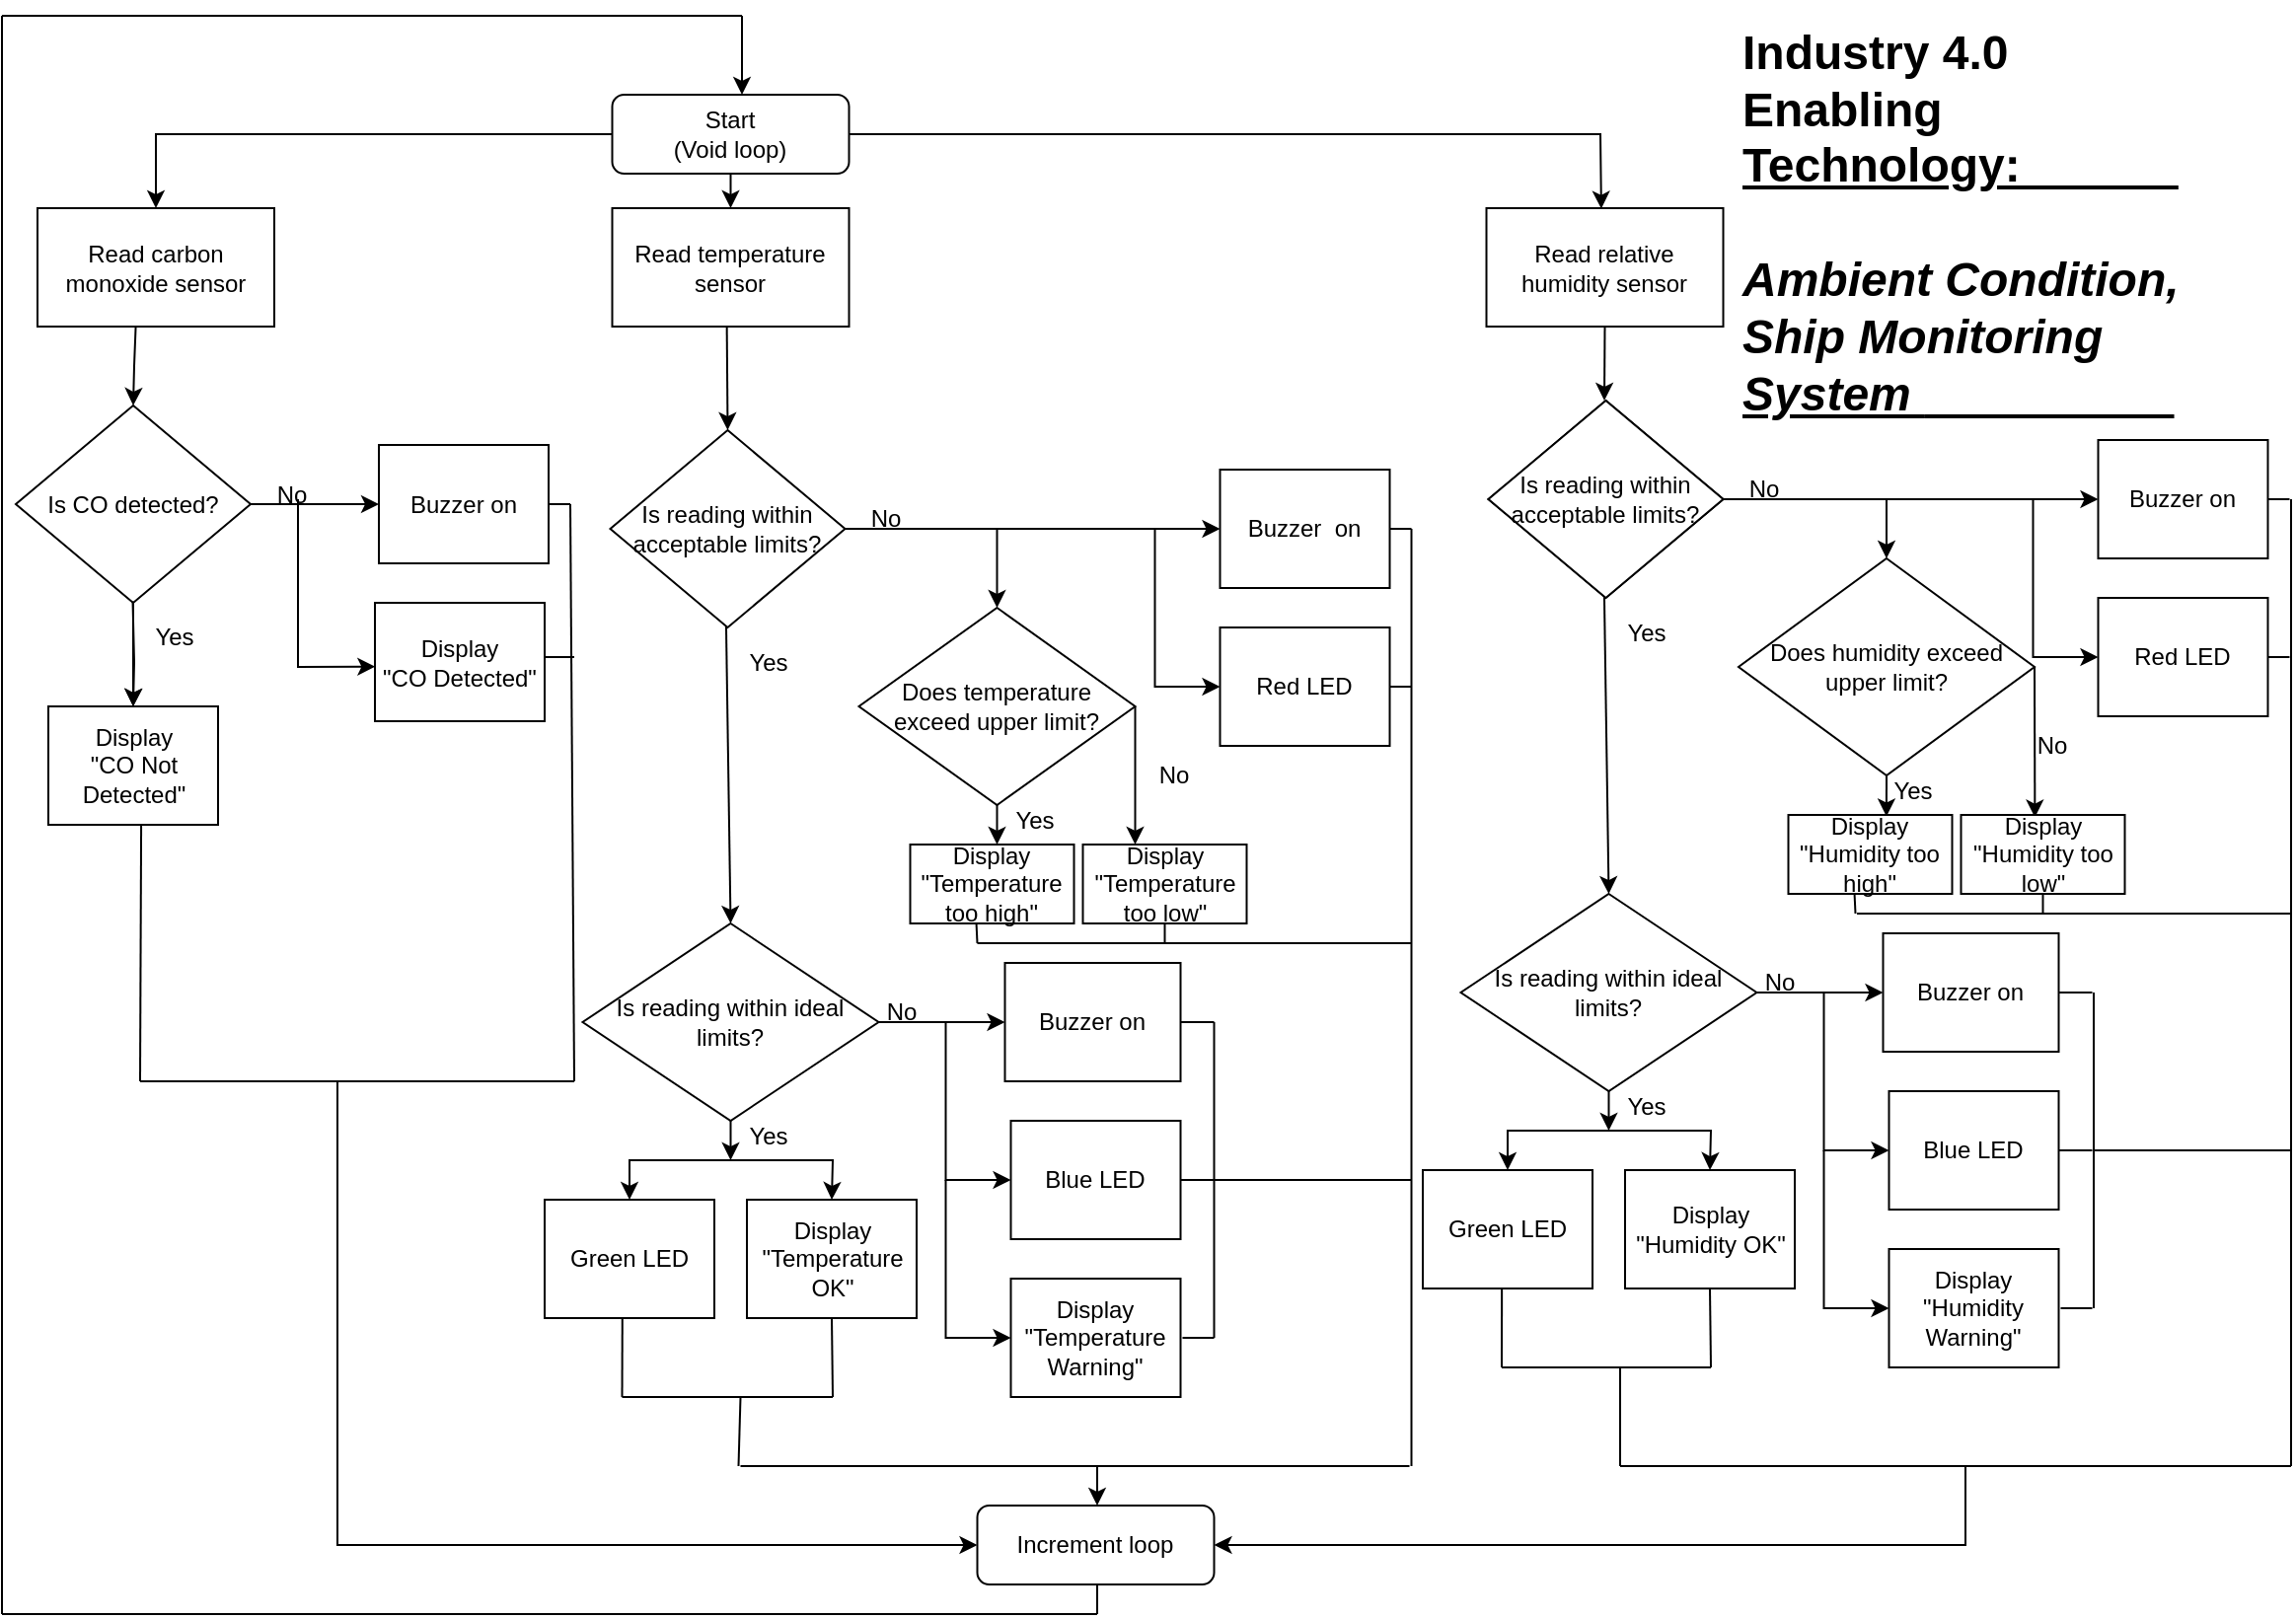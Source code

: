 <mxfile version="16.6.4" type="device"><diagram id="C5RBs43oDa-KdzZeNtuy" name="Page-1"><mxGraphModel dx="1482" dy="653" grid="1" gridSize="5" guides="1" tooltips="1" connect="1" arrows="1" fold="1" page="1" pageScale="1" pageWidth="1169" pageHeight="827" math="0" shadow="0"><root><mxCell id="WIyWlLk6GJQsqaUBKTNV-0"/><mxCell id="WIyWlLk6GJQsqaUBKTNV-1" parent="WIyWlLk6GJQsqaUBKTNV-0"/><mxCell id="GfaPTDJU2sOz28LdX0p0-199" value="Yes" style="text;html=1;strokeColor=none;fillColor=none;align=center;verticalAlign=middle;whiteSpace=wrap;rounded=0;" parent="WIyWlLk6GJQsqaUBKTNV-1" vertex="1"><mxGeometry x="944.25" y="385" width="59" height="35" as="geometry"/></mxCell><mxCell id="GfaPTDJU2sOz28LdX0p0-24" value="Yes" style="text;html=1;strokeColor=none;fillColor=none;align=center;verticalAlign=middle;whiteSpace=wrap;rounded=0;" parent="WIyWlLk6GJQsqaUBKTNV-1" vertex="1"><mxGeometry x="63" y="307.5" width="59" height="35" as="geometry"/></mxCell><mxCell id="5Ac4hgmPsLU02NZFDlBJ-0" value="" style="edgeStyle=orthogonalEdgeStyle;rounded=0;orthogonalLoop=1;jettySize=auto;html=1;" edge="1" parent="WIyWlLk6GJQsqaUBKTNV-1" source="GfaPTDJU2sOz28LdX0p0-19" target="GfaPTDJU2sOz28LdX0p0-33"><mxGeometry relative="1" as="geometry"/></mxCell><mxCell id="GfaPTDJU2sOz28LdX0p0-19" value="No" style="text;html=1;strokeColor=none;fillColor=none;align=center;verticalAlign=middle;whiteSpace=wrap;rounded=0;" parent="WIyWlLk6GJQsqaUBKTNV-1" vertex="1"><mxGeometry x="122" y="237.5" width="60" height="30" as="geometry"/></mxCell><mxCell id="WIyWlLk6GJQsqaUBKTNV-3" value="Start&lt;br&gt;(Void loop)" style="rounded=1;whiteSpace=wrap;html=1;fontSize=12;glass=0;strokeWidth=1;shadow=0;" parent="WIyWlLk6GJQsqaUBKTNV-1" vertex="1"><mxGeometry x="314.25" y="50" width="120" height="40" as="geometry"/></mxCell><mxCell id="GfaPTDJU2sOz28LdX0p0-1" value="Read temperature sensor" style="rounded=0;whiteSpace=wrap;html=1;" parent="WIyWlLk6GJQsqaUBKTNV-1" vertex="1"><mxGeometry x="314.25" y="107.5" width="120" height="60" as="geometry"/></mxCell><mxCell id="GfaPTDJU2sOz28LdX0p0-2" value="Read relative humidity sensor" style="rounded=0;whiteSpace=wrap;html=1;" parent="WIyWlLk6GJQsqaUBKTNV-1" vertex="1"><mxGeometry x="757.25" y="107.5" width="120" height="60" as="geometry"/></mxCell><mxCell id="GfaPTDJU2sOz28LdX0p0-3" value="Read carbon monoxide sensor" style="rounded=0;whiteSpace=wrap;html=1;" parent="WIyWlLk6GJQsqaUBKTNV-1" vertex="1"><mxGeometry x="23" y="107.5" width="120" height="60" as="geometry"/></mxCell><mxCell id="GfaPTDJU2sOz28LdX0p0-10" value="" style="endArrow=classic;html=1;rounded=0;exitX=0.5;exitY=1;exitDx=0;exitDy=0;entryX=0.5;entryY=0;entryDx=0;entryDy=0;" parent="WIyWlLk6GJQsqaUBKTNV-1" source="WIyWlLk6GJQsqaUBKTNV-3" target="GfaPTDJU2sOz28LdX0p0-1" edge="1"><mxGeometry width="50" height="50" relative="1" as="geometry"><mxPoint x="462.75" y="255" as="sourcePoint"/><mxPoint x="512.75" y="205" as="targetPoint"/></mxGeometry></mxCell><mxCell id="GfaPTDJU2sOz28LdX0p0-12" value="" style="endArrow=classic;html=1;rounded=0;exitX=1;exitY=0.5;exitDx=0;exitDy=0;entryX=0.485;entryY=0.005;entryDx=0;entryDy=0;entryPerimeter=0;" parent="WIyWlLk6GJQsqaUBKTNV-1" source="WIyWlLk6GJQsqaUBKTNV-3" target="GfaPTDJU2sOz28LdX0p0-2" edge="1"><mxGeometry width="50" height="50" relative="1" as="geometry"><mxPoint x="435" y="65" as="sourcePoint"/><mxPoint x="815" y="105" as="targetPoint"/><Array as="points"><mxPoint x="815" y="70"/></Array></mxGeometry></mxCell><mxCell id="GfaPTDJU2sOz28LdX0p0-13" value="" style="endArrow=classic;html=1;rounded=0;exitX=0;exitY=0.5;exitDx=0;exitDy=0;entryX=0.5;entryY=0;entryDx=0;entryDy=0;" parent="WIyWlLk6GJQsqaUBKTNV-1" source="WIyWlLk6GJQsqaUBKTNV-3" target="GfaPTDJU2sOz28LdX0p0-3" edge="1"><mxGeometry width="50" height="50" relative="1" as="geometry"><mxPoint x="527.75" y="280" as="sourcePoint"/><mxPoint x="577.75" y="230" as="targetPoint"/><Array as="points"><mxPoint x="83" y="70"/></Array></mxGeometry></mxCell><mxCell id="GfaPTDJU2sOz28LdX0p0-14" value="Is CO detected?" style="rhombus;whiteSpace=wrap;html=1;" parent="WIyWlLk6GJQsqaUBKTNV-1" vertex="1"><mxGeometry x="12" y="207.5" width="119" height="100" as="geometry"/></mxCell><mxCell id="GfaPTDJU2sOz28LdX0p0-15" value="" style="endArrow=classic;html=1;rounded=0;entryX=0.5;entryY=0;entryDx=0;entryDy=0;exitX=0.415;exitY=0.993;exitDx=0;exitDy=0;exitPerimeter=0;" parent="WIyWlLk6GJQsqaUBKTNV-1" source="GfaPTDJU2sOz28LdX0p0-3" target="GfaPTDJU2sOz28LdX0p0-14" edge="1"><mxGeometry width="50" height="50" relative="1" as="geometry"><mxPoint x="249" y="187.5" as="sourcePoint"/><mxPoint x="303" y="237.5" as="targetPoint"/><Array as="points"><mxPoint x="72" y="187.5"/></Array></mxGeometry></mxCell><mxCell id="GfaPTDJU2sOz28LdX0p0-17" value="" style="endArrow=classic;html=1;rounded=0;exitX=1;exitY=0.5;exitDx=0;exitDy=0;entryX=0;entryY=0.5;entryDx=0;entryDy=0;" parent="WIyWlLk6GJQsqaUBKTNV-1" source="GfaPTDJU2sOz28LdX0p0-14" target="GfaPTDJU2sOz28LdX0p0-25" edge="1"><mxGeometry width="50" height="50" relative="1" as="geometry"><mxPoint x="242" y="347.5" as="sourcePoint"/><mxPoint x="172" y="257.5" as="targetPoint"/></mxGeometry></mxCell><mxCell id="GfaPTDJU2sOz28LdX0p0-25" value="Buzzer on" style="rounded=0;whiteSpace=wrap;html=1;" parent="WIyWlLk6GJQsqaUBKTNV-1" vertex="1"><mxGeometry x="196" y="227.5" width="86" height="60" as="geometry"/></mxCell><mxCell id="GfaPTDJU2sOz28LdX0p0-28" value="Display&lt;br&gt;&quot;CO Detected&quot;" style="rounded=0;whiteSpace=wrap;html=1;" parent="WIyWlLk6GJQsqaUBKTNV-1" vertex="1"><mxGeometry x="194" y="307.5" width="86" height="60" as="geometry"/></mxCell><mxCell id="GfaPTDJU2sOz28LdX0p0-29" value="" style="endArrow=classic;html=1;rounded=0;entryX=0.002;entryY=0.539;entryDx=0;entryDy=0;entryPerimeter=0;" parent="WIyWlLk6GJQsqaUBKTNV-1" target="GfaPTDJU2sOz28LdX0p0-28" edge="1"><mxGeometry width="50" height="50" relative="1" as="geometry"><mxPoint x="155" y="255" as="sourcePoint"/><mxPoint x="381" y="157.5" as="targetPoint"/><Array as="points"><mxPoint x="155" y="340"/></Array></mxGeometry></mxCell><mxCell id="GfaPTDJU2sOz28LdX0p0-33" value="Display&lt;br&gt;&quot;CO Not Detected&quot;" style="rounded=0;whiteSpace=wrap;html=1;" parent="WIyWlLk6GJQsqaUBKTNV-1" vertex="1"><mxGeometry x="28.5" y="360" width="86" height="60" as="geometry"/></mxCell><mxCell id="GfaPTDJU2sOz28LdX0p0-38" value="" style="endArrow=classic;html=1;rounded=0;entryX=0.5;entryY=0;entryDx=0;entryDy=0;exitX=0.14;exitY=-0.022;exitDx=0;exitDy=0;exitPerimeter=0;" parent="WIyWlLk6GJQsqaUBKTNV-1" target="GfaPTDJU2sOz28LdX0p0-33" edge="1" source="GfaPTDJU2sOz28LdX0p0-24"><mxGeometry width="50" height="50" relative="1" as="geometry"><mxPoint x="32" y="337.5" as="sourcePoint"/><mxPoint x="322" y="247.5" as="targetPoint"/><Array as="points"><mxPoint x="72" y="337.5"/></Array></mxGeometry></mxCell><mxCell id="GfaPTDJU2sOz28LdX0p0-40" value="" style="endArrow=none;html=1;rounded=0;exitX=1;exitY=0.5;exitDx=0;exitDy=0;" parent="WIyWlLk6GJQsqaUBKTNV-1" source="GfaPTDJU2sOz28LdX0p0-25" edge="1"><mxGeometry width="50" height="50" relative="1" as="geometry"><mxPoint x="313" y="367.5" as="sourcePoint"/><mxPoint x="293" y="257.5" as="targetPoint"/></mxGeometry></mxCell><mxCell id="GfaPTDJU2sOz28LdX0p0-42" value="" style="endArrow=none;html=1;rounded=0;" parent="WIyWlLk6GJQsqaUBKTNV-1" edge="1"><mxGeometry width="50" height="50" relative="1" as="geometry"><mxPoint x="280" y="335" as="sourcePoint"/><mxPoint x="295" y="335" as="targetPoint"/></mxGeometry></mxCell><mxCell id="GfaPTDJU2sOz28LdX0p0-52" value="Yes" style="text;html=1;strokeColor=none;fillColor=none;align=center;verticalAlign=middle;whiteSpace=wrap;rounded=0;" parent="WIyWlLk6GJQsqaUBKTNV-1" vertex="1"><mxGeometry x="364.25" y="320" width="59" height="35" as="geometry"/></mxCell><mxCell id="GfaPTDJU2sOz28LdX0p0-53" value="No" style="text;html=1;strokeColor=none;fillColor=none;align=center;verticalAlign=middle;whiteSpace=wrap;rounded=0;" parent="WIyWlLk6GJQsqaUBKTNV-1" vertex="1"><mxGeometry x="423.25" y="250" width="60" height="30" as="geometry"/></mxCell><mxCell id="GfaPTDJU2sOz28LdX0p0-54" value="Is reading within acceptable limits?" style="rhombus;whiteSpace=wrap;html=1;" parent="WIyWlLk6GJQsqaUBKTNV-1" vertex="1"><mxGeometry x="313.25" y="220" width="119" height="100" as="geometry"/></mxCell><mxCell id="GfaPTDJU2sOz28LdX0p0-55" value="" style="endArrow=classic;html=1;rounded=0;entryX=0.5;entryY=0;entryDx=0;entryDy=0;" parent="WIyWlLk6GJQsqaUBKTNV-1" target="GfaPTDJU2sOz28LdX0p0-62" edge="1"><mxGeometry width="50" height="50" relative="1" as="geometry"><mxPoint x="386" y="590.0" as="sourcePoint"/><mxPoint x="385" y="610" as="targetPoint"/><Array as="points"><mxPoint x="361" y="590"/><mxPoint x="323" y="590"/></Array></mxGeometry></mxCell><mxCell id="GfaPTDJU2sOz28LdX0p0-56" value="" style="endArrow=classic;html=1;rounded=0;exitX=1;exitY=0.5;exitDx=0;exitDy=0;entryX=0;entryY=0.5;entryDx=0;entryDy=0;" parent="WIyWlLk6GJQsqaUBKTNV-1" source="GfaPTDJU2sOz28LdX0p0-54" target="GfaPTDJU2sOz28LdX0p0-57" edge="1"><mxGeometry width="50" height="50" relative="1" as="geometry"><mxPoint x="543.25" y="360" as="sourcePoint"/><mxPoint x="473.25" y="270" as="targetPoint"/></mxGeometry></mxCell><mxCell id="GfaPTDJU2sOz28LdX0p0-57" value="Buzzer&amp;nbsp; on" style="rounded=0;whiteSpace=wrap;html=1;" parent="WIyWlLk6GJQsqaUBKTNV-1" vertex="1"><mxGeometry x="622.25" y="240" width="86" height="60" as="geometry"/></mxCell><mxCell id="GfaPTDJU2sOz28LdX0p0-58" value="Red LED" style="rounded=0;whiteSpace=wrap;html=1;" parent="WIyWlLk6GJQsqaUBKTNV-1" vertex="1"><mxGeometry x="622.25" y="320" width="86" height="60" as="geometry"/></mxCell><mxCell id="GfaPTDJU2sOz28LdX0p0-59" value="" style="endArrow=classic;html=1;rounded=0;entryX=0;entryY=0.5;entryDx=0;entryDy=0;" parent="WIyWlLk6GJQsqaUBKTNV-1" target="GfaPTDJU2sOz28LdX0p0-58" edge="1"><mxGeometry width="50" height="50" relative="1" as="geometry"><mxPoint x="589.25" y="270" as="sourcePoint"/><mxPoint x="809.25" y="250" as="targetPoint"/><Array as="points"><mxPoint x="589.25" y="290"/><mxPoint x="589.25" y="300"/><mxPoint x="589.25" y="350"/></Array></mxGeometry></mxCell><mxCell id="GfaPTDJU2sOz28LdX0p0-62" value="Green LED" style="rounded=0;whiteSpace=wrap;html=1;" parent="WIyWlLk6GJQsqaUBKTNV-1" vertex="1"><mxGeometry x="280" y="610" width="86" height="60" as="geometry"/></mxCell><mxCell id="GfaPTDJU2sOz28LdX0p0-64" value="Display&lt;br&gt;&quot;Temperature OK&quot;" style="rounded=0;whiteSpace=wrap;html=1;" parent="WIyWlLk6GJQsqaUBKTNV-1" vertex="1"><mxGeometry x="382.5" y="610" width="86" height="60" as="geometry"/></mxCell><mxCell id="GfaPTDJU2sOz28LdX0p0-65" value="" style="endArrow=classic;html=1;rounded=0;entryX=0.5;entryY=0;entryDx=0;entryDy=0;" parent="WIyWlLk6GJQsqaUBKTNV-1" target="GfaPTDJU2sOz28LdX0p0-64" edge="1"><mxGeometry width="50" height="50" relative="1" as="geometry"><mxPoint x="386" y="590.0" as="sourcePoint"/><mxPoint x="676" y="500" as="targetPoint"/><Array as="points"><mxPoint x="401" y="590"/><mxPoint x="426" y="590"/></Array></mxGeometry></mxCell><mxCell id="GfaPTDJU2sOz28LdX0p0-66" value="" style="endArrow=none;html=1;rounded=0;exitX=1;exitY=0.5;exitDx=0;exitDy=0;" parent="WIyWlLk6GJQsqaUBKTNV-1" source="GfaPTDJU2sOz28LdX0p0-57" edge="1"><mxGeometry width="50" height="50" relative="1" as="geometry"><mxPoint x="739.25" y="380" as="sourcePoint"/><mxPoint x="719.25" y="270" as="targetPoint"/></mxGeometry></mxCell><mxCell id="GfaPTDJU2sOz28LdX0p0-67" value="" style="endArrow=none;html=1;rounded=0;exitX=1;exitY=0.5;exitDx=0;exitDy=0;" parent="WIyWlLk6GJQsqaUBKTNV-1" source="GfaPTDJU2sOz28LdX0p0-58" edge="1"><mxGeometry width="50" height="50" relative="1" as="geometry"><mxPoint x="739.25" y="380" as="sourcePoint"/><mxPoint x="719.25" y="350.0" as="targetPoint"/></mxGeometry></mxCell><mxCell id="GfaPTDJU2sOz28LdX0p0-69" value="" style="endArrow=none;html=1;rounded=0;exitX=0.5;exitY=1;exitDx=0;exitDy=0;" parent="WIyWlLk6GJQsqaUBKTNV-1" source="GfaPTDJU2sOz28LdX0p0-64" edge="1"><mxGeometry width="50" height="50" relative="1" as="geometry"><mxPoint x="626" y="620" as="sourcePoint"/><mxPoint x="426" y="710.0" as="targetPoint"/></mxGeometry></mxCell><mxCell id="GfaPTDJU2sOz28LdX0p0-70" value="" style="endArrow=none;html=1;rounded=0;exitX=0.458;exitY=1.002;exitDx=0;exitDy=0;exitPerimeter=0;" parent="WIyWlLk6GJQsqaUBKTNV-1" source="GfaPTDJU2sOz28LdX0p0-62" edge="1"><mxGeometry width="50" height="50" relative="1" as="geometry"><mxPoint x="626" y="620" as="sourcePoint"/><mxPoint x="319.25" y="710" as="targetPoint"/></mxGeometry></mxCell><mxCell id="GfaPTDJU2sOz28LdX0p0-72" value="" style="endArrow=none;html=1;rounded=0;" parent="WIyWlLk6GJQsqaUBKTNV-1" edge="1"><mxGeometry width="50" height="50" relative="1" as="geometry"><mxPoint x="319.25" y="710" as="sourcePoint"/><mxPoint x="426" y="710.0" as="targetPoint"/></mxGeometry></mxCell><mxCell id="GfaPTDJU2sOz28LdX0p0-73" value="Increment loop" style="rounded=1;whiteSpace=wrap;html=1;fontSize=12;glass=0;strokeWidth=1;shadow=0;" parent="WIyWlLk6GJQsqaUBKTNV-1" vertex="1"><mxGeometry x="499.25" y="765" width="120" height="40" as="geometry"/></mxCell><mxCell id="GfaPTDJU2sOz28LdX0p0-75" value="" style="endArrow=classic;html=1;rounded=0;entryX=0.5;entryY=0;entryDx=0;entryDy=0;exitX=0.484;exitY=1.003;exitDx=0;exitDy=0;exitPerimeter=0;" parent="WIyWlLk6GJQsqaUBKTNV-1" source="GfaPTDJU2sOz28LdX0p0-1" target="GfaPTDJU2sOz28LdX0p0-54" edge="1"><mxGeometry width="50" height="50" relative="1" as="geometry"><mxPoint x="219.25" y="420" as="sourcePoint"/><mxPoint x="269.25" y="370" as="targetPoint"/><Array as="points"/></mxGeometry></mxCell><mxCell id="GfaPTDJU2sOz28LdX0p0-76" value="Is reading within ideal limits?" style="rhombus;whiteSpace=wrap;html=1;" parent="WIyWlLk6GJQsqaUBKTNV-1" vertex="1"><mxGeometry x="299.25" y="470" width="150" height="100" as="geometry"/></mxCell><mxCell id="GfaPTDJU2sOz28LdX0p0-77" value="" style="endArrow=classic;html=1;rounded=0;exitX=0.131;exitY=-0.019;exitDx=0;exitDy=0;exitPerimeter=0;entryX=0.5;entryY=0;entryDx=0;entryDy=0;" parent="WIyWlLk6GJQsqaUBKTNV-1" source="GfaPTDJU2sOz28LdX0p0-52" target="GfaPTDJU2sOz28LdX0p0-76" edge="1"><mxGeometry width="50" height="50" relative="1" as="geometry"><mxPoint x="219.25" y="450" as="sourcePoint"/><mxPoint x="269.25" y="400" as="targetPoint"/></mxGeometry></mxCell><mxCell id="GfaPTDJU2sOz28LdX0p0-78" value="Buzzer on" style="rounded=0;whiteSpace=wrap;html=1;" parent="WIyWlLk6GJQsqaUBKTNV-1" vertex="1"><mxGeometry x="513.25" y="490" width="89" height="60" as="geometry"/></mxCell><mxCell id="GfaPTDJU2sOz28LdX0p0-79" value="Blue LED" style="rounded=0;whiteSpace=wrap;html=1;" parent="WIyWlLk6GJQsqaUBKTNV-1" vertex="1"><mxGeometry x="516.25" y="570" width="86" height="60" as="geometry"/></mxCell><mxCell id="GfaPTDJU2sOz28LdX0p0-80" value="" style="endArrow=classic;html=1;rounded=0;entryX=0;entryY=0.5;entryDx=0;entryDy=0;" parent="WIyWlLk6GJQsqaUBKTNV-1" target="GfaPTDJU2sOz28LdX0p0-79" edge="1"><mxGeometry width="50" height="50" relative="1" as="geometry"><mxPoint x="483.25" y="520" as="sourcePoint"/><mxPoint x="703.25" y="500" as="targetPoint"/><Array as="points"><mxPoint x="483.25" y="540"/><mxPoint x="483.25" y="550"/><mxPoint x="483.25" y="600"/></Array></mxGeometry></mxCell><mxCell id="GfaPTDJU2sOz28LdX0p0-81" value="Display&lt;br&gt;&quot;Temperature Warning&quot;" style="rounded=0;whiteSpace=wrap;html=1;" parent="WIyWlLk6GJQsqaUBKTNV-1" vertex="1"><mxGeometry x="516.25" y="650" width="86" height="60" as="geometry"/></mxCell><mxCell id="GfaPTDJU2sOz28LdX0p0-82" value="" style="endArrow=classic;html=1;rounded=0;entryX=0;entryY=0.5;entryDx=0;entryDy=0;" parent="WIyWlLk6GJQsqaUBKTNV-1" target="GfaPTDJU2sOz28LdX0p0-81" edge="1"><mxGeometry width="50" height="50" relative="1" as="geometry"><mxPoint x="483.25" y="600.0" as="sourcePoint"/><mxPoint x="703.25" y="500" as="targetPoint"/><Array as="points"><mxPoint x="483.25" y="680"/></Array></mxGeometry></mxCell><mxCell id="GfaPTDJU2sOz28LdX0p0-83" value="" style="endArrow=none;html=1;rounded=0;exitX=1;exitY=0.5;exitDx=0;exitDy=0;" parent="WIyWlLk6GJQsqaUBKTNV-1" source="GfaPTDJU2sOz28LdX0p0-78" edge="1"><mxGeometry width="50" height="50" relative="1" as="geometry"><mxPoint x="633.25" y="630" as="sourcePoint"/><mxPoint x="619.25" y="520" as="targetPoint"/></mxGeometry></mxCell><mxCell id="GfaPTDJU2sOz28LdX0p0-84" value="" style="endArrow=none;html=1;rounded=0;exitX=1;exitY=0.5;exitDx=0;exitDy=0;" parent="WIyWlLk6GJQsqaUBKTNV-1" source="GfaPTDJU2sOz28LdX0p0-79" edge="1"><mxGeometry width="50" height="50" relative="1" as="geometry"><mxPoint x="633.25" y="630" as="sourcePoint"/><mxPoint x="619.25" y="600" as="targetPoint"/></mxGeometry></mxCell><mxCell id="GfaPTDJU2sOz28LdX0p0-85" value="" style="endArrow=none;html=1;rounded=0;" parent="WIyWlLk6GJQsqaUBKTNV-1" edge="1"><mxGeometry width="50" height="50" relative="1" as="geometry"><mxPoint x="603.25" y="680.0" as="sourcePoint"/><mxPoint x="619.25" y="680" as="targetPoint"/></mxGeometry></mxCell><mxCell id="GfaPTDJU2sOz28LdX0p0-92" value="No" style="text;html=1;strokeColor=none;fillColor=none;align=center;verticalAlign=middle;whiteSpace=wrap;rounded=0;" parent="WIyWlLk6GJQsqaUBKTNV-1" vertex="1"><mxGeometry x="433.25" y="500" width="56" height="30" as="geometry"/></mxCell><mxCell id="GfaPTDJU2sOz28LdX0p0-95" value="" style="endArrow=classic;html=1;rounded=0;entryX=0;entryY=0.5;entryDx=0;entryDy=0;exitX=1;exitY=0.5;exitDx=0;exitDy=0;" parent="WIyWlLk6GJQsqaUBKTNV-1" source="GfaPTDJU2sOz28LdX0p0-76" target="GfaPTDJU2sOz28LdX0p0-78" edge="1"><mxGeometry width="50" height="50" relative="1" as="geometry"><mxPoint x="219.25" y="500" as="sourcePoint"/><mxPoint x="269.25" y="450" as="targetPoint"/></mxGeometry></mxCell><mxCell id="GfaPTDJU2sOz28LdX0p0-97" value="" style="endArrow=classic;html=1;rounded=0;exitX=0.5;exitY=1;exitDx=0;exitDy=0;" parent="WIyWlLk6GJQsqaUBKTNV-1" source="GfaPTDJU2sOz28LdX0p0-76" edge="1"><mxGeometry width="50" height="50" relative="1" as="geometry"><mxPoint x="219.25" y="650" as="sourcePoint"/><mxPoint x="374.25" y="590" as="targetPoint"/></mxGeometry></mxCell><mxCell id="GfaPTDJU2sOz28LdX0p0-98" value="Yes" style="text;html=1;strokeColor=none;fillColor=none;align=center;verticalAlign=middle;whiteSpace=wrap;rounded=0;" parent="WIyWlLk6GJQsqaUBKTNV-1" vertex="1"><mxGeometry x="364.25" y="560" width="59" height="35" as="geometry"/></mxCell><mxCell id="GfaPTDJU2sOz28LdX0p0-100" value="" style="endArrow=classic;html=1;rounded=0;" parent="WIyWlLk6GJQsqaUBKTNV-1" edge="1"><mxGeometry width="50" height="50" relative="1" as="geometry"><mxPoint x="509.25" y="270" as="sourcePoint"/><mxPoint x="509.25" y="310" as="targetPoint"/></mxGeometry></mxCell><mxCell id="GfaPTDJU2sOz28LdX0p0-101" value="Does temperature exceed upper limit?" style="rhombus;whiteSpace=wrap;html=1;" parent="WIyWlLk6GJQsqaUBKTNV-1" vertex="1"><mxGeometry x="439.25" y="310" width="140" height="100" as="geometry"/></mxCell><mxCell id="GfaPTDJU2sOz28LdX0p0-102" value="" style="endArrow=classic;html=1;rounded=0;exitX=0.5;exitY=1;exitDx=0;exitDy=0;" parent="WIyWlLk6GJQsqaUBKTNV-1" source="GfaPTDJU2sOz28LdX0p0-101" edge="1"><mxGeometry width="50" height="50" relative="1" as="geometry"><mxPoint x="459.25" y="470" as="sourcePoint"/><mxPoint x="509.25" y="430" as="targetPoint"/></mxGeometry></mxCell><mxCell id="GfaPTDJU2sOz28LdX0p0-103" value="Display&lt;br&gt;&quot;Temperature too high&quot;" style="rounded=0;whiteSpace=wrap;html=1;" parent="WIyWlLk6GJQsqaUBKTNV-1" vertex="1"><mxGeometry x="465.25" y="430" width="83" height="40" as="geometry"/></mxCell><mxCell id="GfaPTDJU2sOz28LdX0p0-104" value="Yes" style="text;html=1;strokeColor=none;fillColor=none;align=center;verticalAlign=middle;whiteSpace=wrap;rounded=0;" parent="WIyWlLk6GJQsqaUBKTNV-1" vertex="1"><mxGeometry x="499.25" y="400" width="59" height="35" as="geometry"/></mxCell><mxCell id="GfaPTDJU2sOz28LdX0p0-107" value="" style="endArrow=classic;html=1;rounded=0;exitX=1;exitY=0.5;exitDx=0;exitDy=0;" parent="WIyWlLk6GJQsqaUBKTNV-1" source="GfaPTDJU2sOz28LdX0p0-101" edge="1"><mxGeometry width="50" height="50" relative="1" as="geometry"><mxPoint x="459.25" y="470" as="sourcePoint"/><mxPoint x="579.25" y="430" as="targetPoint"/></mxGeometry></mxCell><mxCell id="GfaPTDJU2sOz28LdX0p0-108" value="No" style="text;html=1;strokeColor=none;fillColor=none;align=center;verticalAlign=middle;whiteSpace=wrap;rounded=0;" parent="WIyWlLk6GJQsqaUBKTNV-1" vertex="1"><mxGeometry x="569.25" y="380" width="60" height="30" as="geometry"/></mxCell><mxCell id="GfaPTDJU2sOz28LdX0p0-110" value="Display&lt;br&gt;&quot;Temperature too low&quot;" style="rounded=0;whiteSpace=wrap;html=1;" parent="WIyWlLk6GJQsqaUBKTNV-1" vertex="1"><mxGeometry x="552.75" y="430" width="83" height="40" as="geometry"/></mxCell><mxCell id="GfaPTDJU2sOz28LdX0p0-112" value="" style="endArrow=none;html=1;rounded=0;entryX=0.404;entryY=1.001;entryDx=0;entryDy=0;entryPerimeter=0;" parent="WIyWlLk6GJQsqaUBKTNV-1" target="GfaPTDJU2sOz28LdX0p0-103" edge="1"><mxGeometry width="50" height="50" relative="1" as="geometry"><mxPoint x="499.25" y="480" as="sourcePoint"/><mxPoint x="509.25" y="490" as="targetPoint"/></mxGeometry></mxCell><mxCell id="GfaPTDJU2sOz28LdX0p0-113" value="" style="endArrow=none;html=1;rounded=0;entryX=0.5;entryY=1;entryDx=0;entryDy=0;" parent="WIyWlLk6GJQsqaUBKTNV-1" target="GfaPTDJU2sOz28LdX0p0-110" edge="1"><mxGeometry width="50" height="50" relative="1" as="geometry"><mxPoint x="594.25" y="480" as="sourcePoint"/><mxPoint x="509.25" y="490" as="targetPoint"/></mxGeometry></mxCell><mxCell id="GfaPTDJU2sOz28LdX0p0-161" value="Yes" style="text;html=1;strokeColor=none;fillColor=none;align=center;verticalAlign=middle;whiteSpace=wrap;rounded=0;" parent="WIyWlLk6GJQsqaUBKTNV-1" vertex="1"><mxGeometry x="809.25" y="305" width="59" height="35" as="geometry"/></mxCell><mxCell id="GfaPTDJU2sOz28LdX0p0-162" value="No" style="text;html=1;strokeColor=none;fillColor=none;align=center;verticalAlign=middle;whiteSpace=wrap;rounded=0;" parent="WIyWlLk6GJQsqaUBKTNV-1" vertex="1"><mxGeometry x="868.25" y="235" width="60" height="30" as="geometry"/></mxCell><mxCell id="GfaPTDJU2sOz28LdX0p0-163" value="Is reading within acceptable limits?" style="rhombus;whiteSpace=wrap;html=1;" parent="WIyWlLk6GJQsqaUBKTNV-1" vertex="1"><mxGeometry x="758.25" y="205" width="119" height="100" as="geometry"/></mxCell><mxCell id="GfaPTDJU2sOz28LdX0p0-164" value="" style="endArrow=classic;html=1;rounded=0;entryX=0.5;entryY=0;entryDx=0;entryDy=0;" parent="WIyWlLk6GJQsqaUBKTNV-1" target="GfaPTDJU2sOz28LdX0p0-169" edge="1"><mxGeometry width="50" height="50" relative="1" as="geometry"><mxPoint x="831" y="575" as="sourcePoint"/><mxPoint x="830" y="595" as="targetPoint"/><Array as="points"><mxPoint x="806" y="575"/><mxPoint x="768" y="575"/></Array></mxGeometry></mxCell><mxCell id="GfaPTDJU2sOz28LdX0p0-165" value="" style="endArrow=classic;html=1;rounded=0;exitX=1;exitY=0.5;exitDx=0;exitDy=0;entryX=0;entryY=0.5;entryDx=0;entryDy=0;" parent="WIyWlLk6GJQsqaUBKTNV-1" source="GfaPTDJU2sOz28LdX0p0-163" target="GfaPTDJU2sOz28LdX0p0-166" edge="1"><mxGeometry width="50" height="50" relative="1" as="geometry"><mxPoint x="988.25" y="345" as="sourcePoint"/><mxPoint x="918.25" y="255" as="targetPoint"/></mxGeometry></mxCell><mxCell id="GfaPTDJU2sOz28LdX0p0-166" value="Buzzer on" style="rounded=0;whiteSpace=wrap;html=1;" parent="WIyWlLk6GJQsqaUBKTNV-1" vertex="1"><mxGeometry x="1067.25" y="225" width="86" height="60" as="geometry"/></mxCell><mxCell id="GfaPTDJU2sOz28LdX0p0-167" value="Red LED" style="rounded=0;whiteSpace=wrap;html=1;" parent="WIyWlLk6GJQsqaUBKTNV-1" vertex="1"><mxGeometry x="1067.25" y="305" width="86" height="60" as="geometry"/></mxCell><mxCell id="GfaPTDJU2sOz28LdX0p0-168" value="" style="endArrow=classic;html=1;rounded=0;entryX=0;entryY=0.5;entryDx=0;entryDy=0;" parent="WIyWlLk6GJQsqaUBKTNV-1" target="GfaPTDJU2sOz28LdX0p0-167" edge="1"><mxGeometry width="50" height="50" relative="1" as="geometry"><mxPoint x="1034.25" y="255" as="sourcePoint"/><mxPoint x="1254.25" y="235" as="targetPoint"/><Array as="points"><mxPoint x="1034.25" y="275"/><mxPoint x="1034.25" y="285"/><mxPoint x="1034.25" y="335"/></Array></mxGeometry></mxCell><mxCell id="GfaPTDJU2sOz28LdX0p0-169" value="Green LED" style="rounded=0;whiteSpace=wrap;html=1;" parent="WIyWlLk6GJQsqaUBKTNV-1" vertex="1"><mxGeometry x="725" y="595" width="86" height="60" as="geometry"/></mxCell><mxCell id="GfaPTDJU2sOz28LdX0p0-170" value="Display&lt;br&gt;&quot;Humidity OK&quot;" style="rounded=0;whiteSpace=wrap;html=1;" parent="WIyWlLk6GJQsqaUBKTNV-1" vertex="1"><mxGeometry x="827.5" y="595" width="86" height="60" as="geometry"/></mxCell><mxCell id="GfaPTDJU2sOz28LdX0p0-171" value="" style="endArrow=classic;html=1;rounded=0;entryX=0.5;entryY=0;entryDx=0;entryDy=0;" parent="WIyWlLk6GJQsqaUBKTNV-1" target="GfaPTDJU2sOz28LdX0p0-170" edge="1"><mxGeometry width="50" height="50" relative="1" as="geometry"><mxPoint x="831" y="575" as="sourcePoint"/><mxPoint x="1121" y="485" as="targetPoint"/><Array as="points"><mxPoint x="846" y="575"/><mxPoint x="871" y="575"/></Array></mxGeometry></mxCell><mxCell id="GfaPTDJU2sOz28LdX0p0-172" value="" style="endArrow=none;html=1;rounded=0;exitX=1;exitY=0.5;exitDx=0;exitDy=0;" parent="WIyWlLk6GJQsqaUBKTNV-1" source="GfaPTDJU2sOz28LdX0p0-166" edge="1"><mxGeometry width="50" height="50" relative="1" as="geometry"><mxPoint x="1184.25" y="365" as="sourcePoint"/><mxPoint x="1164.25" y="255" as="targetPoint"/></mxGeometry></mxCell><mxCell id="GfaPTDJU2sOz28LdX0p0-173" value="" style="endArrow=none;html=1;rounded=0;exitX=1;exitY=0.5;exitDx=0;exitDy=0;" parent="WIyWlLk6GJQsqaUBKTNV-1" source="GfaPTDJU2sOz28LdX0p0-167" edge="1"><mxGeometry width="50" height="50" relative="1" as="geometry"><mxPoint x="1184.25" y="365" as="sourcePoint"/><mxPoint x="1164.25" y="335" as="targetPoint"/></mxGeometry></mxCell><mxCell id="GfaPTDJU2sOz28LdX0p0-174" value="" style="endArrow=none;html=1;rounded=0;exitX=0.5;exitY=1;exitDx=0;exitDy=0;" parent="WIyWlLk6GJQsqaUBKTNV-1" source="GfaPTDJU2sOz28LdX0p0-170" edge="1"><mxGeometry width="50" height="50" relative="1" as="geometry"><mxPoint x="1071" y="605" as="sourcePoint"/><mxPoint x="871" y="695" as="targetPoint"/></mxGeometry></mxCell><mxCell id="GfaPTDJU2sOz28LdX0p0-175" value="" style="endArrow=none;html=1;rounded=0;exitX=0.466;exitY=1.001;exitDx=0;exitDy=0;exitPerimeter=0;" parent="WIyWlLk6GJQsqaUBKTNV-1" source="GfaPTDJU2sOz28LdX0p0-169" edge="1"><mxGeometry width="50" height="50" relative="1" as="geometry"><mxPoint x="1071" y="605" as="sourcePoint"/><mxPoint x="765" y="695" as="targetPoint"/></mxGeometry></mxCell><mxCell id="GfaPTDJU2sOz28LdX0p0-177" value="" style="endArrow=none;html=1;rounded=0;" parent="WIyWlLk6GJQsqaUBKTNV-1" edge="1"><mxGeometry width="50" height="50" relative="1" as="geometry"><mxPoint x="765" y="695" as="sourcePoint"/><mxPoint x="871" y="695" as="targetPoint"/></mxGeometry></mxCell><mxCell id="GfaPTDJU2sOz28LdX0p0-180" value="Is reading within ideal limits?" style="rhombus;whiteSpace=wrap;html=1;" parent="WIyWlLk6GJQsqaUBKTNV-1" vertex="1"><mxGeometry x="744.25" y="455" width="150" height="100" as="geometry"/></mxCell><mxCell id="GfaPTDJU2sOz28LdX0p0-181" value="" style="endArrow=classic;html=1;rounded=0;exitX=0.131;exitY=-0.019;exitDx=0;exitDy=0;exitPerimeter=0;entryX=0.5;entryY=0;entryDx=0;entryDy=0;" parent="WIyWlLk6GJQsqaUBKTNV-1" source="GfaPTDJU2sOz28LdX0p0-161" target="GfaPTDJU2sOz28LdX0p0-180" edge="1"><mxGeometry width="50" height="50" relative="1" as="geometry"><mxPoint x="664.25" y="435" as="sourcePoint"/><mxPoint x="714.25" y="385" as="targetPoint"/></mxGeometry></mxCell><mxCell id="GfaPTDJU2sOz28LdX0p0-182" value="Buzzer on" style="rounded=0;whiteSpace=wrap;html=1;" parent="WIyWlLk6GJQsqaUBKTNV-1" vertex="1"><mxGeometry x="958.25" y="475" width="89" height="60" as="geometry"/></mxCell><mxCell id="GfaPTDJU2sOz28LdX0p0-183" value="Blue LED" style="rounded=0;whiteSpace=wrap;html=1;" parent="WIyWlLk6GJQsqaUBKTNV-1" vertex="1"><mxGeometry x="961.25" y="555" width="86" height="60" as="geometry"/></mxCell><mxCell id="GfaPTDJU2sOz28LdX0p0-184" value="" style="endArrow=classic;html=1;rounded=0;entryX=0;entryY=0.5;entryDx=0;entryDy=0;" parent="WIyWlLk6GJQsqaUBKTNV-1" target="GfaPTDJU2sOz28LdX0p0-183" edge="1"><mxGeometry width="50" height="50" relative="1" as="geometry"><mxPoint x="928.25" y="505" as="sourcePoint"/><mxPoint x="1148.25" y="485" as="targetPoint"/><Array as="points"><mxPoint x="928.25" y="525"/><mxPoint x="928.25" y="535"/><mxPoint x="928.25" y="585"/></Array></mxGeometry></mxCell><mxCell id="GfaPTDJU2sOz28LdX0p0-185" value="Display&lt;br&gt;&quot;Humidity Warning&quot;" style="rounded=0;whiteSpace=wrap;html=1;" parent="WIyWlLk6GJQsqaUBKTNV-1" vertex="1"><mxGeometry x="961.25" y="635" width="86" height="60" as="geometry"/></mxCell><mxCell id="GfaPTDJU2sOz28LdX0p0-186" value="" style="endArrow=classic;html=1;rounded=0;entryX=0;entryY=0.5;entryDx=0;entryDy=0;" parent="WIyWlLk6GJQsqaUBKTNV-1" target="GfaPTDJU2sOz28LdX0p0-185" edge="1"><mxGeometry width="50" height="50" relative="1" as="geometry"><mxPoint x="928.25" y="585" as="sourcePoint"/><mxPoint x="1148.25" y="485" as="targetPoint"/><Array as="points"><mxPoint x="928.25" y="665"/></Array></mxGeometry></mxCell><mxCell id="GfaPTDJU2sOz28LdX0p0-187" value="" style="endArrow=none;html=1;rounded=0;exitX=1;exitY=0.5;exitDx=0;exitDy=0;" parent="WIyWlLk6GJQsqaUBKTNV-1" source="GfaPTDJU2sOz28LdX0p0-182" edge="1"><mxGeometry width="50" height="50" relative="1" as="geometry"><mxPoint x="1078.25" y="615" as="sourcePoint"/><mxPoint x="1064.25" y="505" as="targetPoint"/></mxGeometry></mxCell><mxCell id="GfaPTDJU2sOz28LdX0p0-188" value="" style="endArrow=none;html=1;rounded=0;exitX=1;exitY=0.5;exitDx=0;exitDy=0;" parent="WIyWlLk6GJQsqaUBKTNV-1" source="GfaPTDJU2sOz28LdX0p0-183" edge="1"><mxGeometry width="50" height="50" relative="1" as="geometry"><mxPoint x="1078.25" y="615" as="sourcePoint"/><mxPoint x="1064.25" y="585" as="targetPoint"/></mxGeometry></mxCell><mxCell id="GfaPTDJU2sOz28LdX0p0-189" value="" style="endArrow=none;html=1;rounded=0;" parent="WIyWlLk6GJQsqaUBKTNV-1" edge="1"><mxGeometry width="50" height="50" relative="1" as="geometry"><mxPoint x="1048.25" y="665" as="sourcePoint"/><mxPoint x="1064.25" y="665" as="targetPoint"/></mxGeometry></mxCell><mxCell id="GfaPTDJU2sOz28LdX0p0-190" value="No" style="text;html=1;strokeColor=none;fillColor=none;align=center;verticalAlign=middle;whiteSpace=wrap;rounded=0;" parent="WIyWlLk6GJQsqaUBKTNV-1" vertex="1"><mxGeometry x="878.25" y="485" width="56" height="30" as="geometry"/></mxCell><mxCell id="GfaPTDJU2sOz28LdX0p0-191" value="" style="endArrow=classic;html=1;rounded=0;entryX=0;entryY=0.5;entryDx=0;entryDy=0;exitX=1;exitY=0.5;exitDx=0;exitDy=0;" parent="WIyWlLk6GJQsqaUBKTNV-1" source="GfaPTDJU2sOz28LdX0p0-180" target="GfaPTDJU2sOz28LdX0p0-182" edge="1"><mxGeometry width="50" height="50" relative="1" as="geometry"><mxPoint x="664.25" y="485" as="sourcePoint"/><mxPoint x="714.25" y="435" as="targetPoint"/></mxGeometry></mxCell><mxCell id="GfaPTDJU2sOz28LdX0p0-192" value="" style="endArrow=classic;html=1;rounded=0;exitX=0.5;exitY=1;exitDx=0;exitDy=0;" parent="WIyWlLk6GJQsqaUBKTNV-1" source="GfaPTDJU2sOz28LdX0p0-180" edge="1"><mxGeometry width="50" height="50" relative="1" as="geometry"><mxPoint x="664.25" y="635" as="sourcePoint"/><mxPoint x="819.25" y="575" as="targetPoint"/></mxGeometry></mxCell><mxCell id="GfaPTDJU2sOz28LdX0p0-193" value="Yes" style="text;html=1;strokeColor=none;fillColor=none;align=center;verticalAlign=middle;whiteSpace=wrap;rounded=0;" parent="WIyWlLk6GJQsqaUBKTNV-1" vertex="1"><mxGeometry x="809.25" y="545" width="59" height="35" as="geometry"/></mxCell><mxCell id="GfaPTDJU2sOz28LdX0p0-195" value="" style="endArrow=classic;html=1;rounded=0;entryX=0.5;entryY=0;entryDx=0;entryDy=0;" parent="WIyWlLk6GJQsqaUBKTNV-1" target="GfaPTDJU2sOz28LdX0p0-196" edge="1"><mxGeometry width="50" height="50" relative="1" as="geometry"><mxPoint x="960" y="255" as="sourcePoint"/><mxPoint x="954.25" y="295" as="targetPoint"/></mxGeometry></mxCell><mxCell id="GfaPTDJU2sOz28LdX0p0-196" value="Does humidity exceed upper limit?" style="rhombus;whiteSpace=wrap;html=1;" parent="WIyWlLk6GJQsqaUBKTNV-1" vertex="1"><mxGeometry x="885" y="285" width="150" height="110" as="geometry"/></mxCell><mxCell id="GfaPTDJU2sOz28LdX0p0-197" value="" style="endArrow=classic;html=1;rounded=0;exitX=0.5;exitY=1;exitDx=0;exitDy=0;entryX=0.599;entryY=0.018;entryDx=0;entryDy=0;entryPerimeter=0;" parent="WIyWlLk6GJQsqaUBKTNV-1" source="GfaPTDJU2sOz28LdX0p0-196" target="GfaPTDJU2sOz28LdX0p0-198" edge="1"><mxGeometry width="50" height="50" relative="1" as="geometry"><mxPoint x="904.25" y="455" as="sourcePoint"/><mxPoint x="954.25" y="415" as="targetPoint"/></mxGeometry></mxCell><mxCell id="GfaPTDJU2sOz28LdX0p0-198" value="Display&lt;br&gt;&quot;Humidity too high&quot;" style="rounded=0;whiteSpace=wrap;html=1;" parent="WIyWlLk6GJQsqaUBKTNV-1" vertex="1"><mxGeometry x="910.25" y="415" width="83" height="40" as="geometry"/></mxCell><mxCell id="GfaPTDJU2sOz28LdX0p0-200" value="" style="endArrow=classic;html=1;rounded=0;exitX=1;exitY=0.5;exitDx=0;exitDy=0;entryX=0.451;entryY=0.032;entryDx=0;entryDy=0;entryPerimeter=0;" parent="WIyWlLk6GJQsqaUBKTNV-1" source="GfaPTDJU2sOz28LdX0p0-196" target="GfaPTDJU2sOz28LdX0p0-202" edge="1"><mxGeometry width="50" height="50" relative="1" as="geometry"><mxPoint x="904.25" y="455" as="sourcePoint"/><mxPoint x="1024.25" y="415" as="targetPoint"/></mxGeometry></mxCell><mxCell id="GfaPTDJU2sOz28LdX0p0-201" value="No" style="text;html=1;strokeColor=none;fillColor=none;align=center;verticalAlign=middle;whiteSpace=wrap;rounded=0;" parent="WIyWlLk6GJQsqaUBKTNV-1" vertex="1"><mxGeometry x="1014.25" y="365" width="60" height="30" as="geometry"/></mxCell><mxCell id="GfaPTDJU2sOz28LdX0p0-202" value="Display&lt;br&gt;&quot;Humidity too low&quot;" style="rounded=0;whiteSpace=wrap;html=1;" parent="WIyWlLk6GJQsqaUBKTNV-1" vertex="1"><mxGeometry x="997.75" y="415" width="83" height="40" as="geometry"/></mxCell><mxCell id="GfaPTDJU2sOz28LdX0p0-203" value="" style="endArrow=none;html=1;rounded=0;entryX=0.404;entryY=1.001;entryDx=0;entryDy=0;entryPerimeter=0;" parent="WIyWlLk6GJQsqaUBKTNV-1" target="GfaPTDJU2sOz28LdX0p0-198" edge="1"><mxGeometry width="50" height="50" relative="1" as="geometry"><mxPoint x="944.25" y="465" as="sourcePoint"/><mxPoint x="954.25" y="475" as="targetPoint"/></mxGeometry></mxCell><mxCell id="GfaPTDJU2sOz28LdX0p0-204" value="" style="endArrow=none;html=1;rounded=0;entryX=0.5;entryY=1;entryDx=0;entryDy=0;" parent="WIyWlLk6GJQsqaUBKTNV-1" target="GfaPTDJU2sOz28LdX0p0-202" edge="1"><mxGeometry width="50" height="50" relative="1" as="geometry"><mxPoint x="1039.25" y="465" as="sourcePoint"/><mxPoint x="954.25" y="475" as="targetPoint"/></mxGeometry></mxCell><mxCell id="GfaPTDJU2sOz28LdX0p0-206" value="" style="endArrow=classic;html=1;rounded=0;exitX=0.5;exitY=1;exitDx=0;exitDy=0;entryX=0.5;entryY=0;entryDx=0;entryDy=0;" parent="WIyWlLk6GJQsqaUBKTNV-1" source="GfaPTDJU2sOz28LdX0p0-2" edge="1"><mxGeometry width="50" height="50" relative="1" as="geometry"><mxPoint x="684.25" y="375" as="sourcePoint"/><mxPoint x="817.0" y="205" as="targetPoint"/></mxGeometry></mxCell><mxCell id="GfaPTDJU2sOz28LdX0p0-207" value="" style="endArrow=none;html=1;rounded=0;" parent="WIyWlLk6GJQsqaUBKTNV-1" edge="1"><mxGeometry width="50" height="50" relative="1" as="geometry"><mxPoint x="719.25" y="745" as="sourcePoint"/><mxPoint x="719.25" y="270" as="targetPoint"/></mxGeometry></mxCell><mxCell id="GfaPTDJU2sOz28LdX0p0-208" value="" style="endArrow=none;html=1;rounded=0;" parent="WIyWlLk6GJQsqaUBKTNV-1" edge="1"><mxGeometry width="50" height="50" relative="1" as="geometry"><mxPoint x="379.25" y="745" as="sourcePoint"/><mxPoint x="718.25" y="745" as="targetPoint"/></mxGeometry></mxCell><mxCell id="GfaPTDJU2sOz28LdX0p0-210" value="" style="endArrow=none;html=1;rounded=0;" parent="WIyWlLk6GJQsqaUBKTNV-1" edge="1"><mxGeometry width="50" height="50" relative="1" as="geometry"><mxPoint x="295" y="550" as="sourcePoint"/><mxPoint x="293" y="257.5" as="targetPoint"/></mxGeometry></mxCell><mxCell id="GfaPTDJU2sOz28LdX0p0-212" value="" style="endArrow=none;html=1;rounded=0;" parent="WIyWlLk6GJQsqaUBKTNV-1" edge="1"><mxGeometry width="50" height="50" relative="1" as="geometry"><mxPoint x="75" y="550" as="sourcePoint"/><mxPoint x="295" y="550" as="targetPoint"/></mxGeometry></mxCell><mxCell id="GfaPTDJU2sOz28LdX0p0-213" value="" style="endArrow=classic;html=1;rounded=0;entryX=0;entryY=0.5;entryDx=0;entryDy=0;" parent="WIyWlLk6GJQsqaUBKTNV-1" edge="1" target="GfaPTDJU2sOz28LdX0p0-73"><mxGeometry width="50" height="50" relative="1" as="geometry"><mxPoint x="175" y="550" as="sourcePoint"/><mxPoint x="711" y="980" as="targetPoint"/><Array as="points"><mxPoint x="175" y="785"/></Array></mxGeometry></mxCell><mxCell id="GfaPTDJU2sOz28LdX0p0-215" value="" style="endArrow=none;html=1;rounded=0;exitX=0.547;exitY=1.003;exitDx=0;exitDy=0;exitPerimeter=0;" parent="WIyWlLk6GJQsqaUBKTNV-1" edge="1" source="GfaPTDJU2sOz28LdX0p0-33"><mxGeometry width="50" height="50" relative="1" as="geometry"><mxPoint x="71.02" y="457.5" as="sourcePoint"/><mxPoint x="75" y="550" as="targetPoint"/></mxGeometry></mxCell><mxCell id="GfaPTDJU2sOz28LdX0p0-216" value="" style="endArrow=none;html=1;rounded=0;" parent="WIyWlLk6GJQsqaUBKTNV-1" edge="1"><mxGeometry width="50" height="50" relative="1" as="geometry"><mxPoint x="379.25" y="710" as="sourcePoint"/><mxPoint x="378.25" y="745" as="targetPoint"/></mxGeometry></mxCell><mxCell id="GfaPTDJU2sOz28LdX0p0-217" value="" style="endArrow=none;html=1;rounded=0;" parent="WIyWlLk6GJQsqaUBKTNV-1" edge="1"><mxGeometry width="50" height="50" relative="1" as="geometry"><mxPoint x="1165" y="745" as="sourcePoint"/><mxPoint x="1165" y="255" as="targetPoint"/></mxGeometry></mxCell><mxCell id="GfaPTDJU2sOz28LdX0p0-218" value="" style="endArrow=none;html=1;rounded=0;" parent="WIyWlLk6GJQsqaUBKTNV-1" edge="1"><mxGeometry width="50" height="50" relative="1" as="geometry"><mxPoint x="825" y="745" as="sourcePoint"/><mxPoint x="825" y="695" as="targetPoint"/></mxGeometry></mxCell><mxCell id="GfaPTDJU2sOz28LdX0p0-219" value="" style="endArrow=none;html=1;rounded=0;" parent="WIyWlLk6GJQsqaUBKTNV-1" edge="1"><mxGeometry width="50" height="50" relative="1" as="geometry"><mxPoint x="825" y="745" as="sourcePoint"/><mxPoint x="1165" y="745" as="targetPoint"/></mxGeometry></mxCell><mxCell id="GfaPTDJU2sOz28LdX0p0-220" value="" style="endArrow=classic;html=1;rounded=0;entryX=1;entryY=0.5;entryDx=0;entryDy=0;" parent="WIyWlLk6GJQsqaUBKTNV-1" target="GfaPTDJU2sOz28LdX0p0-73" edge="1"><mxGeometry width="50" height="50" relative="1" as="geometry"><mxPoint x="1000" y="745" as="sourcePoint"/><mxPoint x="1201" y="820" as="targetPoint"/><Array as="points"><mxPoint x="1000" y="785"/></Array></mxGeometry></mxCell><mxCell id="GfaPTDJU2sOz28LdX0p0-223" value="" style="endArrow=classic;html=1;rounded=0;" parent="WIyWlLk6GJQsqaUBKTNV-1" edge="1"><mxGeometry width="50" height="50" relative="1" as="geometry"><mxPoint x="560" y="745" as="sourcePoint"/><mxPoint x="560" y="765" as="targetPoint"/></mxGeometry></mxCell><mxCell id="GfaPTDJU2sOz28LdX0p0-224" value="" style="endArrow=none;html=1;rounded=0;" parent="WIyWlLk6GJQsqaUBKTNV-1" edge="1"><mxGeometry width="50" height="50" relative="1" as="geometry"><mxPoint x="619.25" y="680" as="sourcePoint"/><mxPoint x="619.25" y="520" as="targetPoint"/></mxGeometry></mxCell><mxCell id="GfaPTDJU2sOz28LdX0p0-226" value="" style="endArrow=none;html=1;rounded=0;" parent="WIyWlLk6GJQsqaUBKTNV-1" edge="1"><mxGeometry width="50" height="50" relative="1" as="geometry"><mxPoint x="1065" y="665" as="sourcePoint"/><mxPoint x="1065" y="505" as="targetPoint"/></mxGeometry></mxCell><mxCell id="GfaPTDJU2sOz28LdX0p0-229" value="" style="endArrow=none;html=1;rounded=0;" parent="WIyWlLk6GJQsqaUBKTNV-1" edge="1"><mxGeometry width="50" height="50" relative="1" as="geometry"><mxPoint x="945" y="465" as="sourcePoint"/><mxPoint x="1165" y="465" as="targetPoint"/></mxGeometry></mxCell><mxCell id="GfaPTDJU2sOz28LdX0p0-230" value="" style="endArrow=none;html=1;rounded=0;" parent="WIyWlLk6GJQsqaUBKTNV-1" edge="1"><mxGeometry width="50" height="50" relative="1" as="geometry"><mxPoint x="1065" y="585" as="sourcePoint"/><mxPoint x="1165" y="585" as="targetPoint"/></mxGeometry></mxCell><mxCell id="GfaPTDJU2sOz28LdX0p0-231" value="" style="endArrow=none;html=1;rounded=0;" parent="WIyWlLk6GJQsqaUBKTNV-1" edge="1"><mxGeometry width="50" height="50" relative="1" as="geometry"><mxPoint x="499.25" y="480" as="sourcePoint"/><mxPoint x="719.25" y="480" as="targetPoint"/></mxGeometry></mxCell><mxCell id="GfaPTDJU2sOz28LdX0p0-232" value="" style="endArrow=none;html=1;rounded=0;" parent="WIyWlLk6GJQsqaUBKTNV-1" edge="1"><mxGeometry width="50" height="50" relative="1" as="geometry"><mxPoint x="619.25" y="600" as="sourcePoint"/><mxPoint x="719.25" y="600" as="targetPoint"/></mxGeometry></mxCell><mxCell id="dMoK6_ZXDQh-H7oR6Nvc-0" value="" style="endArrow=classic;html=1;rounded=0;" parent="WIyWlLk6GJQsqaUBKTNV-1" edge="1"><mxGeometry width="50" height="50" relative="1" as="geometry"><mxPoint x="380" y="10" as="sourcePoint"/><mxPoint x="380" y="50" as="targetPoint"/></mxGeometry></mxCell><mxCell id="dMoK6_ZXDQh-H7oR6Nvc-1" value="" style="endArrow=none;html=1;rounded=0;" parent="WIyWlLk6GJQsqaUBKTNV-1" edge="1"><mxGeometry width="50" height="50" relative="1" as="geometry"><mxPoint x="560" y="820" as="sourcePoint"/><mxPoint x="560" y="805" as="targetPoint"/></mxGeometry></mxCell><mxCell id="dMoK6_ZXDQh-H7oR6Nvc-2" value="" style="endArrow=none;html=1;rounded=0;" parent="WIyWlLk6GJQsqaUBKTNV-1" edge="1"><mxGeometry width="50" height="50" relative="1" as="geometry"><mxPoint x="5" y="820" as="sourcePoint"/><mxPoint x="560" y="820" as="targetPoint"/></mxGeometry></mxCell><mxCell id="dMoK6_ZXDQh-H7oR6Nvc-3" value="" style="endArrow=none;html=1;rounded=0;" parent="WIyWlLk6GJQsqaUBKTNV-1" edge="1"><mxGeometry width="50" height="50" relative="1" as="geometry"><mxPoint x="5" y="820" as="sourcePoint"/><mxPoint x="5" y="10" as="targetPoint"/></mxGeometry></mxCell><mxCell id="dMoK6_ZXDQh-H7oR6Nvc-4" value="" style="endArrow=none;html=1;rounded=0;" parent="WIyWlLk6GJQsqaUBKTNV-1" edge="1"><mxGeometry width="50" height="50" relative="1" as="geometry"><mxPoint x="5" y="10" as="sourcePoint"/><mxPoint x="380" y="10" as="targetPoint"/></mxGeometry></mxCell><mxCell id="5Ac4hgmPsLU02NZFDlBJ-1" value="Is reading within acceptable limits?" style="rhombus;whiteSpace=wrap;html=1;" vertex="1" parent="WIyWlLk6GJQsqaUBKTNV-1"><mxGeometry x="758.25" y="205" width="119" height="100" as="geometry"/></mxCell><mxCell id="5Ac4hgmPsLU02NZFDlBJ-2" value="&lt;font style=&quot;font-size: 24px&quot;&gt;&lt;b&gt;Industry 4.0 Enabling&lt;u&gt; Technology:&amp;nbsp; &amp;nbsp; &amp;nbsp; &amp;nbsp; &amp;nbsp; &amp;nbsp;&amp;nbsp;&lt;br&gt;&lt;/u&gt;&lt;br&gt;&lt;i&gt;Ambient Condition, Ship Monitoring &lt;/i&gt;&lt;u&gt;&lt;i&gt;System&amp;nbsp;&lt;/i&gt; &amp;nbsp; &amp;nbsp; &amp;nbsp; &amp;nbsp; &amp;nbsp; &amp;nbsp; &amp;nbsp; &amp;nbsp; &amp;nbsp; &lt;/u&gt;&amp;nbsp;&lt;br&gt;&lt;/b&gt;&lt;/font&gt;" style="text;html=1;strokeColor=none;fillColor=none;align=left;verticalAlign=middle;whiteSpace=wrap;rounded=0;" vertex="1" parent="WIyWlLk6GJQsqaUBKTNV-1"><mxGeometry x="885" y="65" width="240" height="100" as="geometry"/></mxCell></root></mxGraphModel></diagram></mxfile>